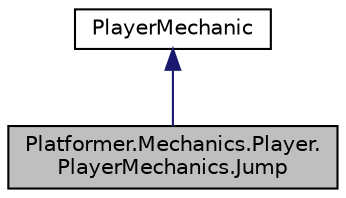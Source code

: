 digraph "Platformer.Mechanics.Player.PlayerMechanics.Jump"
{
 // LATEX_PDF_SIZE
  edge [fontname="Helvetica",fontsize="10",labelfontname="Helvetica",labelfontsize="10"];
  node [fontname="Helvetica",fontsize="10",shape=record];
  Node1 [label="Platformer.Mechanics.Player.\lPlayerMechanics.Jump",height=0.2,width=0.4,color="black", fillcolor="grey75", style="filled", fontcolor="black",tooltip="Class that manages the jump of the PlayerController"];
  Node2 -> Node1 [dir="back",color="midnightblue",fontsize="10",style="solid",fontname="Helvetica"];
  Node2 [label="PlayerMechanic",height=0.2,width=0.4,color="black", fillcolor="white", style="filled",URL="$interface_platformer_1_1_mechanics_1_1_player_1_1_player_mechanics_1_1_player_mechanic.html",tooltip="interface from which mechanics moved to a class will inherit"];
}
